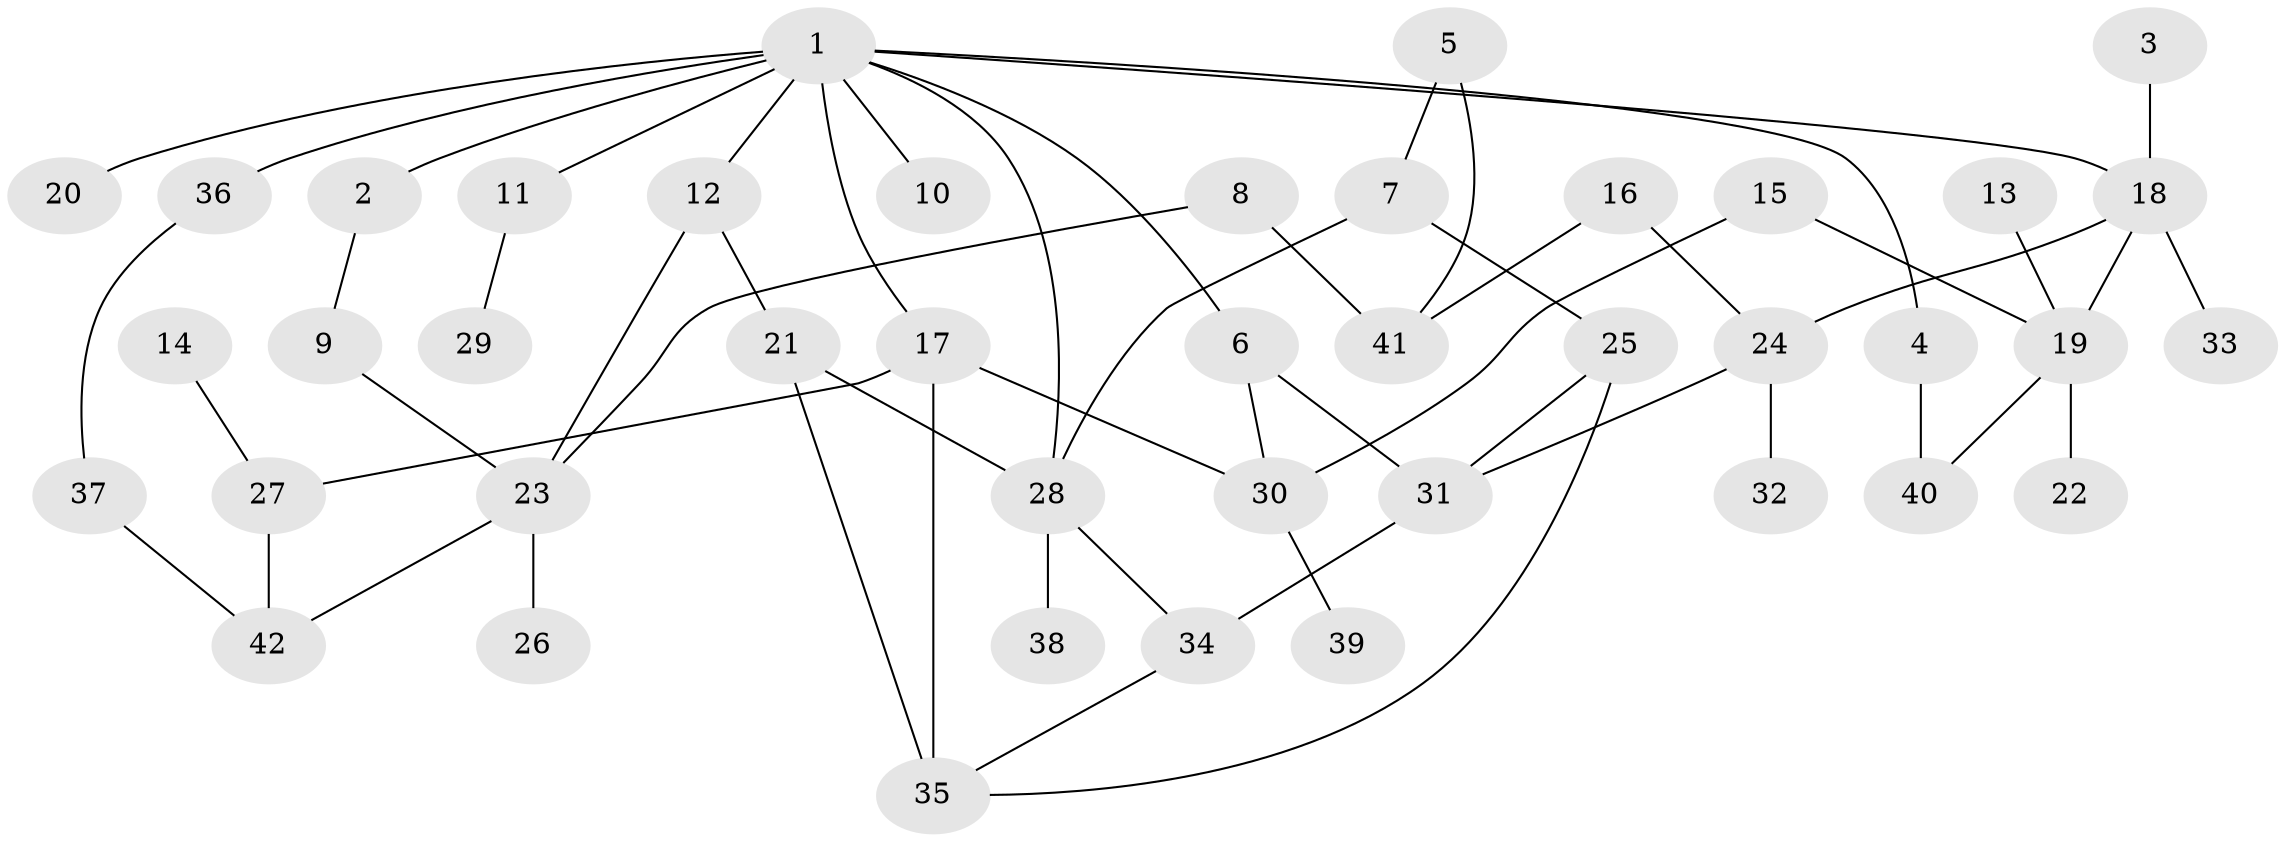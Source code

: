 // original degree distribution, {7: 0.012048192771084338, 6: 0.04819277108433735, 5: 0.03614457831325301, 3: 0.25301204819277107, 4: 0.04819277108433735, 2: 0.27710843373493976, 1: 0.3253012048192771}
// Generated by graph-tools (version 1.1) at 2025/49/03/09/25 03:49:21]
// undirected, 42 vertices, 56 edges
graph export_dot {
graph [start="1"]
  node [color=gray90,style=filled];
  1;
  2;
  3;
  4;
  5;
  6;
  7;
  8;
  9;
  10;
  11;
  12;
  13;
  14;
  15;
  16;
  17;
  18;
  19;
  20;
  21;
  22;
  23;
  24;
  25;
  26;
  27;
  28;
  29;
  30;
  31;
  32;
  33;
  34;
  35;
  36;
  37;
  38;
  39;
  40;
  41;
  42;
  1 -- 2 [weight=1.0];
  1 -- 4 [weight=1.0];
  1 -- 6 [weight=1.0];
  1 -- 10 [weight=1.0];
  1 -- 11 [weight=1.0];
  1 -- 12 [weight=1.0];
  1 -- 17 [weight=1.0];
  1 -- 18 [weight=1.0];
  1 -- 20 [weight=1.0];
  1 -- 28 [weight=1.0];
  1 -- 36 [weight=1.0];
  2 -- 9 [weight=2.0];
  3 -- 18 [weight=1.0];
  4 -- 40 [weight=1.0];
  5 -- 7 [weight=1.0];
  5 -- 41 [weight=1.0];
  6 -- 30 [weight=1.0];
  6 -- 31 [weight=1.0];
  7 -- 25 [weight=1.0];
  7 -- 28 [weight=1.0];
  8 -- 23 [weight=1.0];
  8 -- 41 [weight=1.0];
  9 -- 23 [weight=1.0];
  11 -- 29 [weight=1.0];
  12 -- 21 [weight=1.0];
  12 -- 23 [weight=1.0];
  13 -- 19 [weight=1.0];
  14 -- 27 [weight=1.0];
  15 -- 19 [weight=1.0];
  15 -- 30 [weight=1.0];
  16 -- 24 [weight=1.0];
  16 -- 41 [weight=1.0];
  17 -- 27 [weight=1.0];
  17 -- 30 [weight=1.0];
  17 -- 35 [weight=2.0];
  18 -- 19 [weight=1.0];
  18 -- 24 [weight=1.0];
  18 -- 33 [weight=1.0];
  19 -- 22 [weight=1.0];
  19 -- 40 [weight=1.0];
  21 -- 28 [weight=1.0];
  21 -- 35 [weight=1.0];
  23 -- 26 [weight=1.0];
  23 -- 42 [weight=1.0];
  24 -- 31 [weight=1.0];
  24 -- 32 [weight=1.0];
  25 -- 31 [weight=1.0];
  25 -- 35 [weight=1.0];
  27 -- 42 [weight=1.0];
  28 -- 34 [weight=1.0];
  28 -- 38 [weight=1.0];
  30 -- 39 [weight=1.0];
  31 -- 34 [weight=1.0];
  34 -- 35 [weight=1.0];
  36 -- 37 [weight=1.0];
  37 -- 42 [weight=1.0];
}
